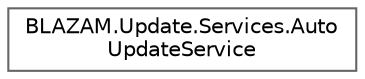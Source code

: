 digraph "Graphical Class Hierarchy"
{
 // LATEX_PDF_SIZE
  bgcolor="transparent";
  edge [fontname=Helvetica,fontsize=10,labelfontname=Helvetica,labelfontsize=10];
  node [fontname=Helvetica,fontsize=10,shape=box,height=0.2,width=0.4];
  rankdir="LR";
  Node0 [id="Node000000",label="BLAZAM.Update.Services.Auto\lUpdateService",height=0.2,width=0.4,color="grey40", fillcolor="white", style="filled",URL="$class_b_l_a_z_a_m_1_1_update_1_1_services_1_1_auto_update_service.html",tooltip=" "];
}
